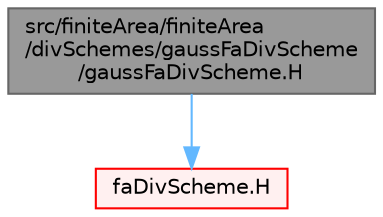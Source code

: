 digraph "src/finiteArea/finiteArea/divSchemes/gaussFaDivScheme/gaussFaDivScheme.H"
{
 // LATEX_PDF_SIZE
  bgcolor="transparent";
  edge [fontname=Helvetica,fontsize=10,labelfontname=Helvetica,labelfontsize=10];
  node [fontname=Helvetica,fontsize=10,shape=box,height=0.2,width=0.4];
  Node1 [id="Node000001",label="src/finiteArea/finiteArea\l/divSchemes/gaussFaDivScheme\l/gaussFaDivScheme.H",height=0.2,width=0.4,color="gray40", fillcolor="grey60", style="filled", fontcolor="black",tooltip=" "];
  Node1 -> Node2 [id="edge1_Node000001_Node000002",color="steelblue1",style="solid",tooltip=" "];
  Node2 [id="Node000002",label="faDivScheme.H",height=0.2,width=0.4,color="red", fillcolor="#FFF0F0", style="filled",URL="$faDivScheme_8H.html",tooltip=" "];
}
